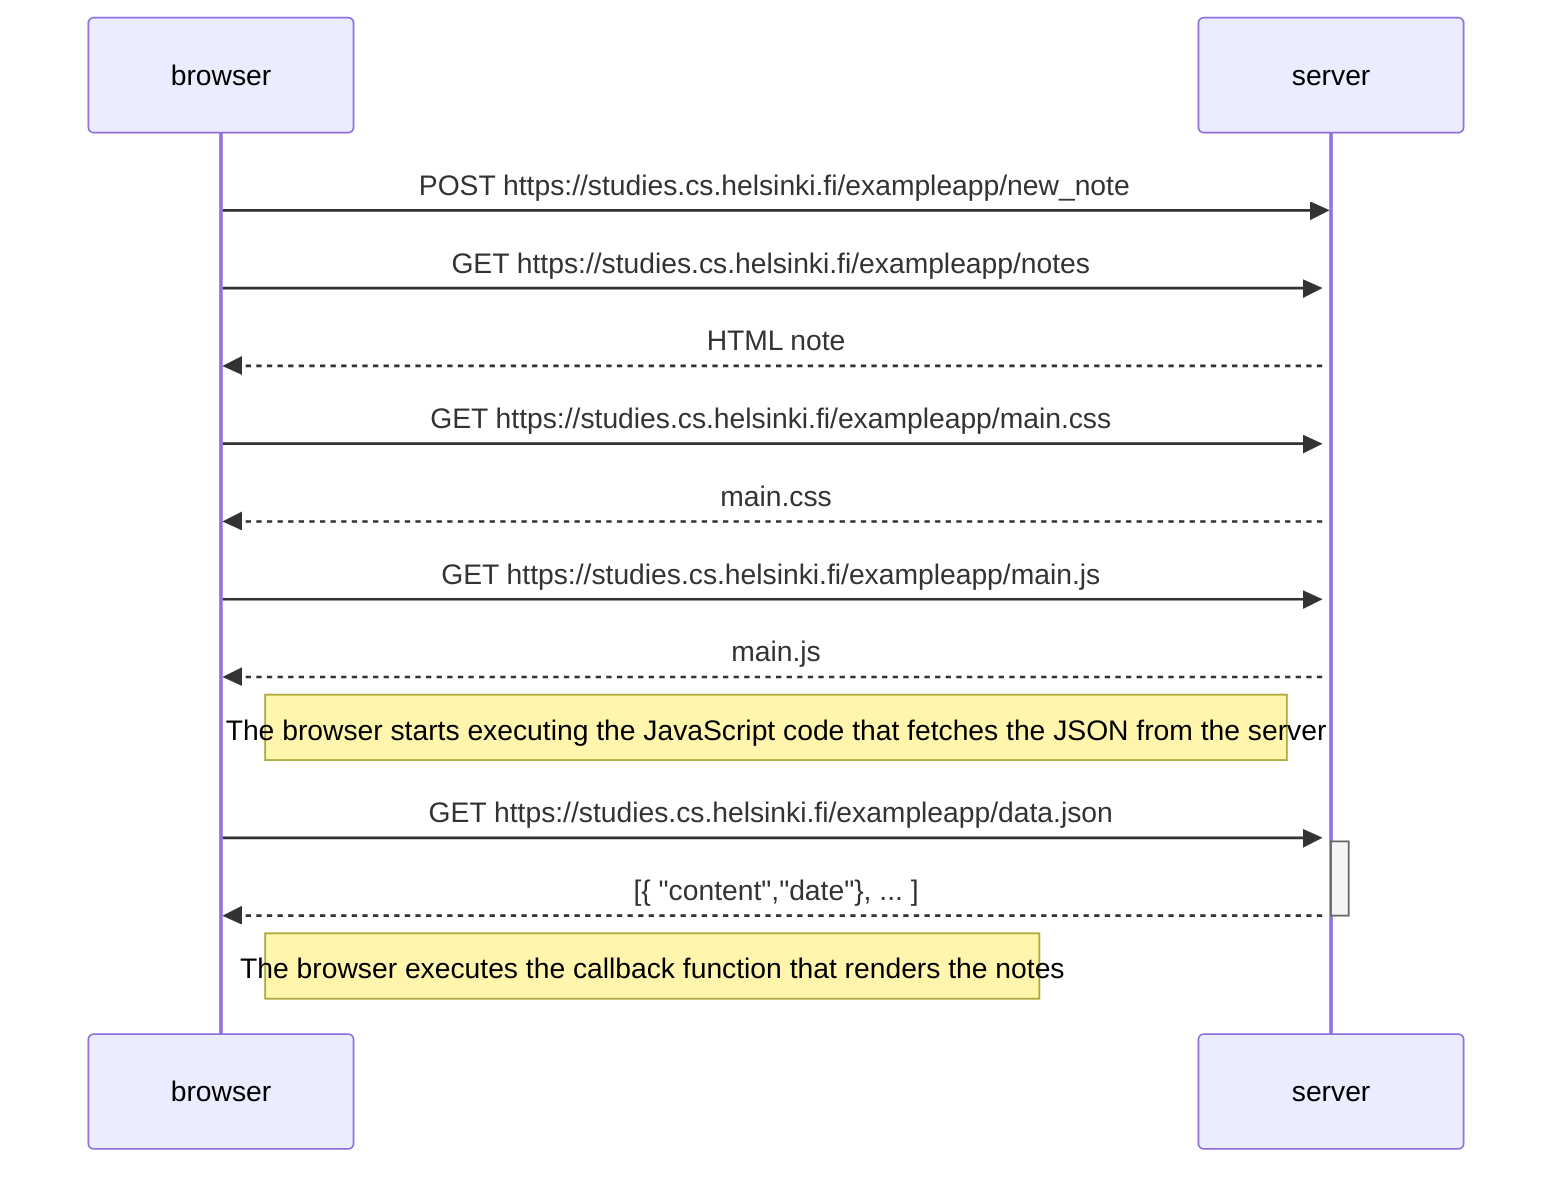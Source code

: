 sequenceDiagram
    participant browser
    participant server

    browser->>server: POST https://studies.cs.helsinki.fi/exampleapp/new_note
    activate server
    browser->>server: GET https://studies.cs.helsinki.fi/exampleapp/notes
    server-->>browser: HTML note
    browser->>server: GET https://studies.cs.helsinki.fi/exampleapp/main.css
    server-->>browser: main.css
    browser->>server: GET https://studies.cs.helsinki.fi/exampleapp/main.js
    server-->>browser: main.js
    Note right of browser: The browser starts executing the JavaScript code that fetches the JSON from the server

    browser->>server: GET https://studies.cs.helsinki.fi/exampleapp/data.json
    activate server
    server-->>browser: [{ "content","date"}, ... ]
    deactivate server

    Note right of browser: The browser executes the callback function that renders the notes